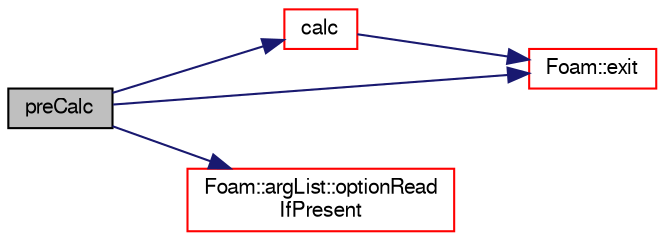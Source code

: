 digraph "preCalc"
{
  bgcolor="transparent";
  edge [fontname="FreeSans",fontsize="10",labelfontname="FreeSans",labelfontsize="10"];
  node [fontname="FreeSans",fontsize="10",shape=record];
  rankdir="LR";
  Node59 [label="preCalc",height=0.2,width=0.4,color="black", fillcolor="grey75", style="filled", fontcolor="black"];
  Node59 -> Node60 [color="midnightblue",fontsize="10",style="solid",fontname="FreeSans"];
  Node60 [label="calc",height=0.2,width=0.4,color="red",URL="$a28666.html#a54a61475464d78e41bd70da999f29290",tooltip="Time loop calculations. "];
  Node60 -> Node106 [color="midnightblue",fontsize="10",style="solid",fontname="FreeSans"];
  Node106 [label="Foam::exit",height=0.2,width=0.4,color="red",URL="$a21124.html#a06ca7250d8e89caf05243ec094843642"];
  Node59 -> Node106 [color="midnightblue",fontsize="10",style="solid",fontname="FreeSans"];
  Node59 -> Node110 [color="midnightblue",fontsize="10",style="solid",fontname="FreeSans"];
  Node110 [label="Foam::argList::optionRead\lIfPresent",height=0.2,width=0.4,color="red",URL="$a26662.html#a98d7a32a576523c8bc2d0866a115e309",tooltip="Read a value from the named option if present. "];
}

